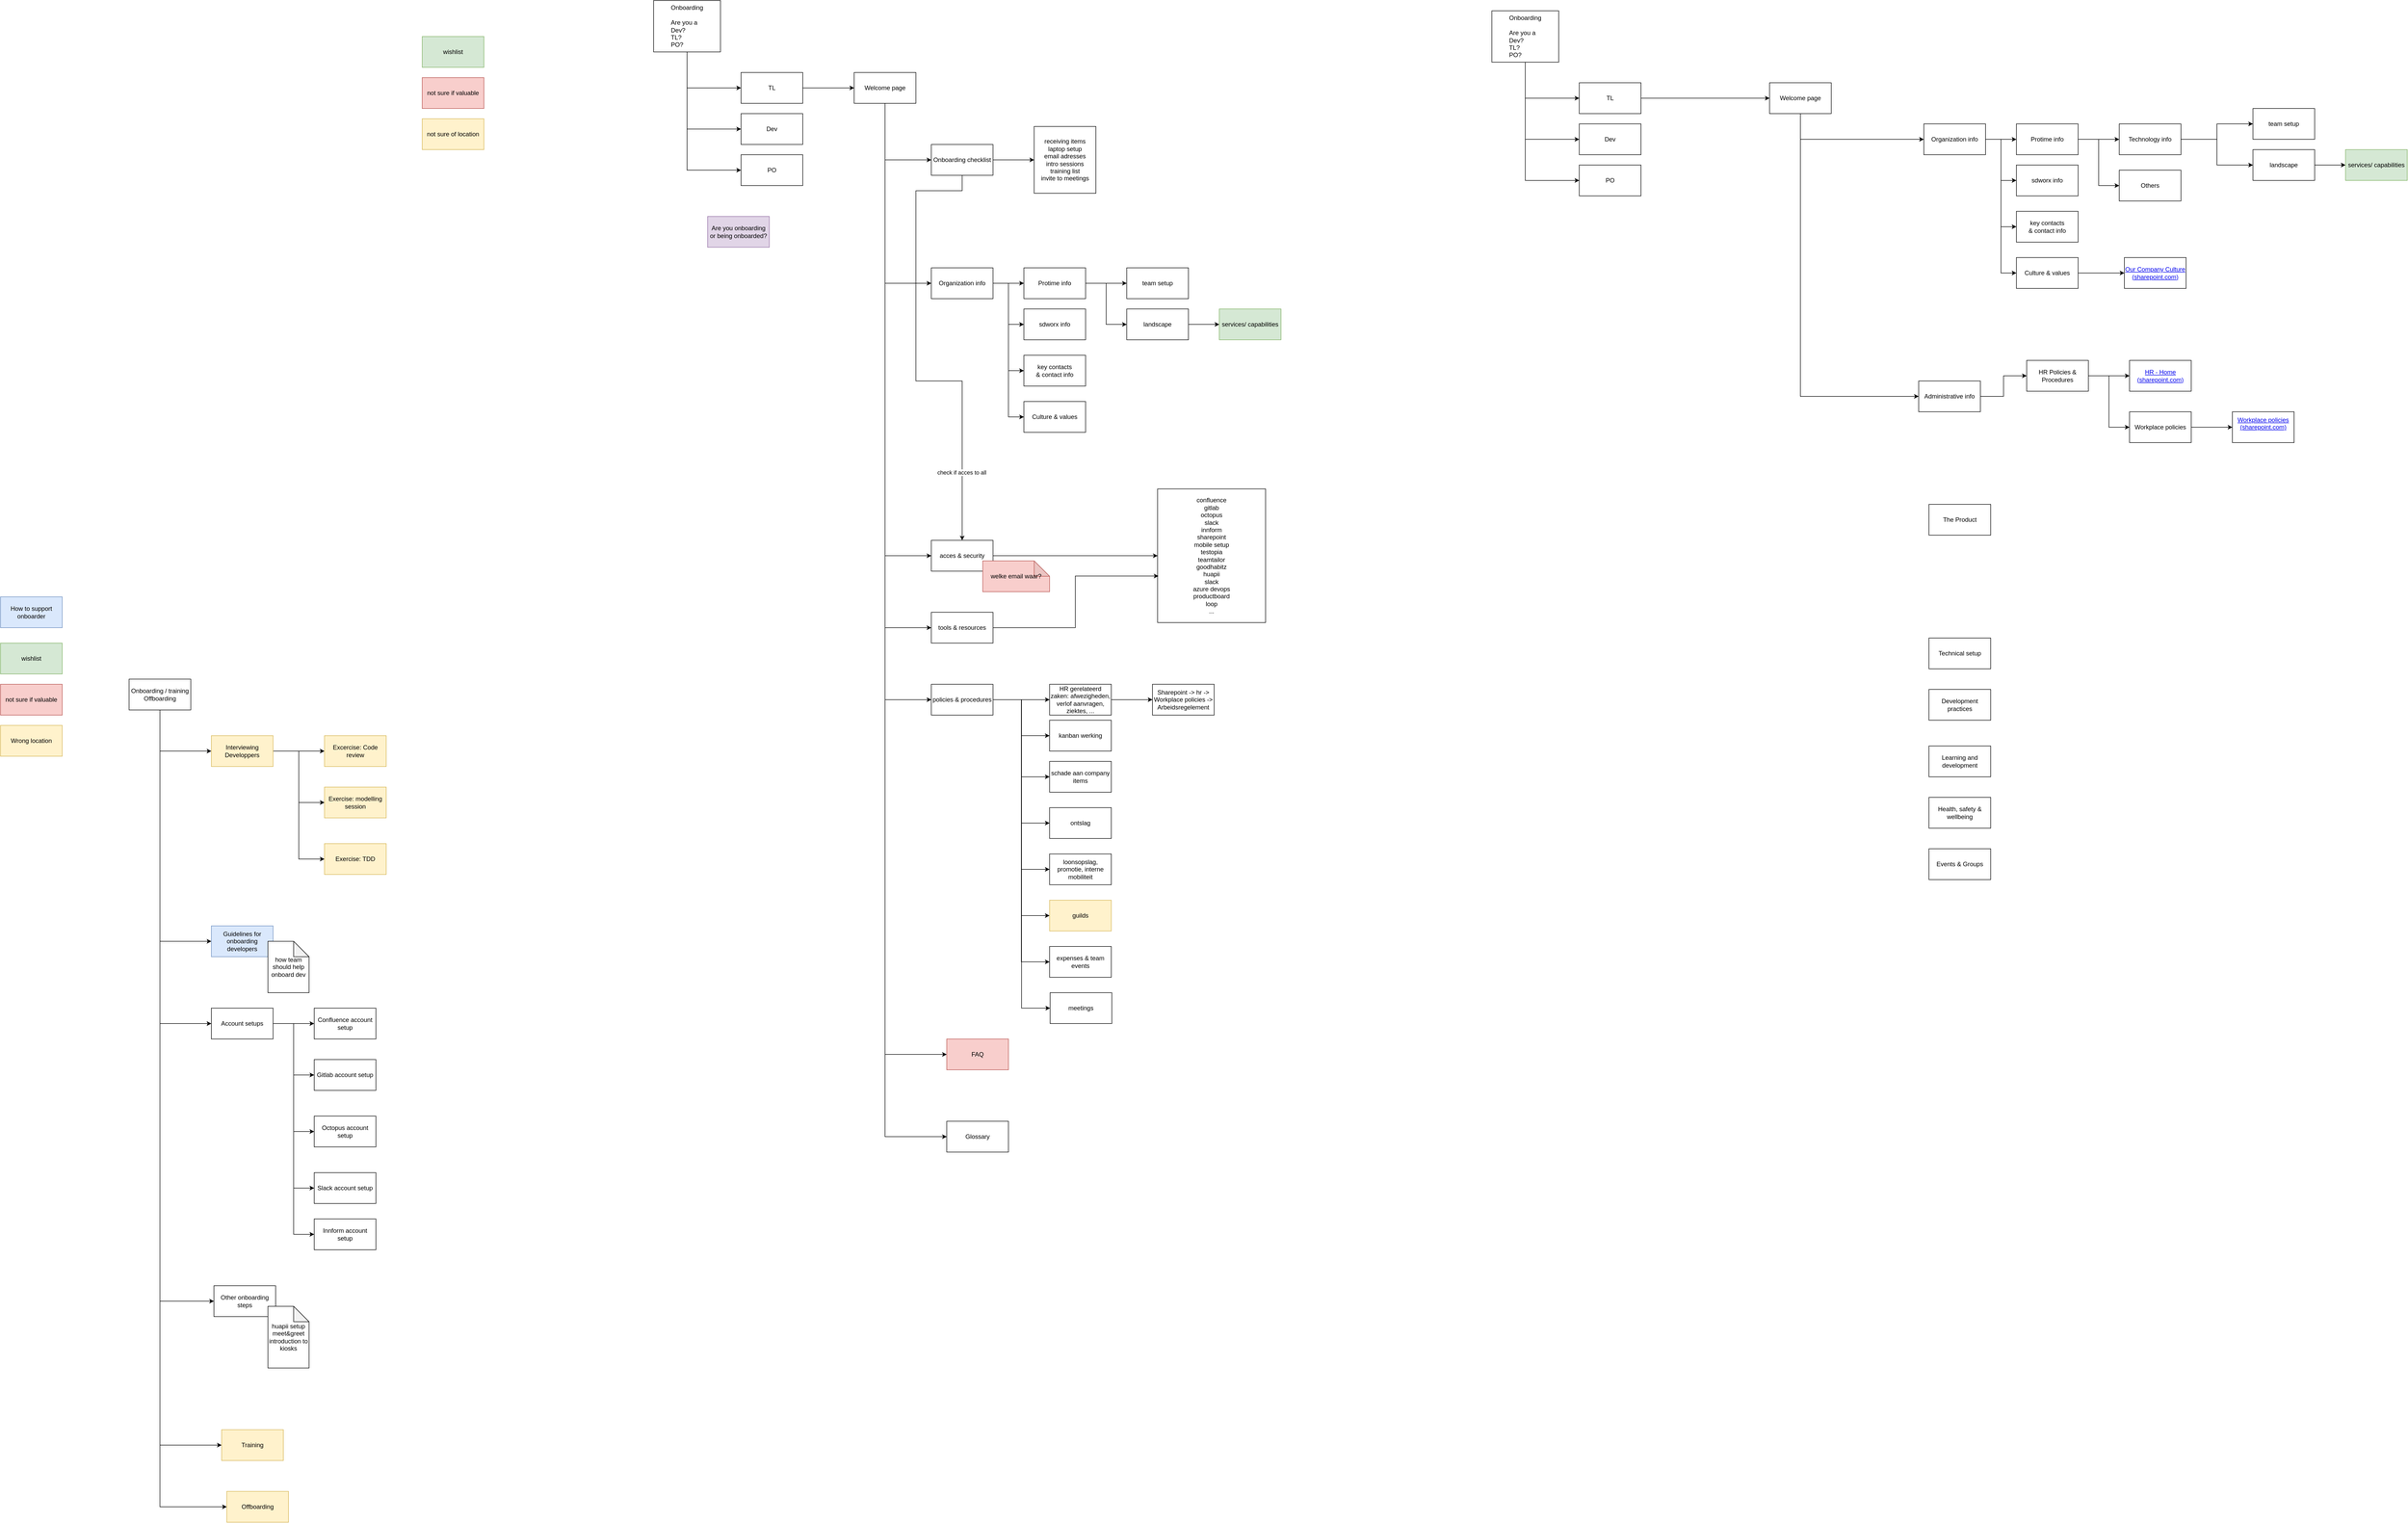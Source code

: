 <mxfile version="24.1.0" type="device">
  <diagram name="Onboarding" id="0DZ97VtpyuKybKFLZ9yq">
    <mxGraphModel dx="3200" dy="887" grid="1" gridSize="10" guides="1" tooltips="1" connect="1" arrows="1" fold="1" page="1" pageScale="1" pageWidth="850" pageHeight="1100" math="0" shadow="0">
      <root>
        <mxCell id="0" />
        <mxCell id="1" parent="0" />
        <mxCell id="_47NS-0Bb0KeoE0VQuBK-7" style="edgeStyle=orthogonalEdgeStyle;rounded=0;orthogonalLoop=1;jettySize=auto;html=1;entryX=0;entryY=0.5;entryDx=0;entryDy=0;exitX=0.5;exitY=1;exitDx=0;exitDy=0;" parent="1" source="_47NS-0Bb0KeoE0VQuBK-3" target="_47NS-0Bb0KeoE0VQuBK-5" edge="1">
          <mxGeometry relative="1" as="geometry" />
        </mxCell>
        <mxCell id="_47NS-0Bb0KeoE0VQuBK-8" style="edgeStyle=orthogonalEdgeStyle;rounded=0;orthogonalLoop=1;jettySize=auto;html=1;exitX=0.5;exitY=1;exitDx=0;exitDy=0;entryX=0;entryY=0.5;entryDx=0;entryDy=0;" parent="1" source="_47NS-0Bb0KeoE0VQuBK-3" target="_47NS-0Bb0KeoE0VQuBK-4" edge="1">
          <mxGeometry relative="1" as="geometry" />
        </mxCell>
        <mxCell id="_47NS-0Bb0KeoE0VQuBK-9" style="edgeStyle=orthogonalEdgeStyle;rounded=0;orthogonalLoop=1;jettySize=auto;html=1;exitX=0.5;exitY=1;exitDx=0;exitDy=0;entryX=0;entryY=0.5;entryDx=0;entryDy=0;" parent="1" source="_47NS-0Bb0KeoE0VQuBK-3" target="_47NS-0Bb0KeoE0VQuBK-6" edge="1">
          <mxGeometry relative="1" as="geometry" />
        </mxCell>
        <mxCell id="_47NS-0Bb0KeoE0VQuBK-3" value="Onboarding&lt;div&gt;&lt;br&gt;&lt;/div&gt;&lt;div style=&quot;text-align: left;&quot;&gt;Are you a&lt;/div&gt;&lt;div style=&quot;text-align: left;&quot;&gt;Dev?&lt;/div&gt;&lt;div style=&quot;text-align: left;&quot;&gt;TL?&lt;/div&gt;&lt;div style=&quot;text-align: left;&quot;&gt;PO?&lt;/div&gt;" style="rounded=0;whiteSpace=wrap;html=1;" parent="1" vertex="1">
          <mxGeometry x="320" y="60" width="130" height="100" as="geometry" />
        </mxCell>
        <mxCell id="_47NS-0Bb0KeoE0VQuBK-4" value="Dev" style="rounded=0;whiteSpace=wrap;html=1;" parent="1" vertex="1">
          <mxGeometry x="490" y="280" width="120" height="60" as="geometry" />
        </mxCell>
        <mxCell id="_47NS-0Bb0KeoE0VQuBK-11" style="edgeStyle=orthogonalEdgeStyle;rounded=0;orthogonalLoop=1;jettySize=auto;html=1;exitX=1;exitY=0.5;exitDx=0;exitDy=0;entryX=0;entryY=0.5;entryDx=0;entryDy=0;" parent="1" source="_47NS-0Bb0KeoE0VQuBK-5" target="_47NS-0Bb0KeoE0VQuBK-10" edge="1">
          <mxGeometry relative="1" as="geometry" />
        </mxCell>
        <mxCell id="_47NS-0Bb0KeoE0VQuBK-5" value="TL" style="rounded=0;whiteSpace=wrap;html=1;" parent="1" vertex="1">
          <mxGeometry x="490" y="200" width="120" height="60" as="geometry" />
        </mxCell>
        <mxCell id="_47NS-0Bb0KeoE0VQuBK-6" value="PO" style="rounded=0;whiteSpace=wrap;html=1;" parent="1" vertex="1">
          <mxGeometry x="490" y="360" width="120" height="60" as="geometry" />
        </mxCell>
        <mxCell id="_47NS-0Bb0KeoE0VQuBK-13" style="edgeStyle=orthogonalEdgeStyle;rounded=0;orthogonalLoop=1;jettySize=auto;html=1;exitX=0.5;exitY=1;exitDx=0;exitDy=0;entryX=0;entryY=0.5;entryDx=0;entryDy=0;" parent="1" source="_47NS-0Bb0KeoE0VQuBK-10" target="_47NS-0Bb0KeoE0VQuBK-12" edge="1">
          <mxGeometry relative="1" as="geometry" />
        </mxCell>
        <mxCell id="_47NS-0Bb0KeoE0VQuBK-26" style="edgeStyle=orthogonalEdgeStyle;rounded=0;orthogonalLoop=1;jettySize=auto;html=1;exitX=0.5;exitY=1;exitDx=0;exitDy=0;entryX=0;entryY=0.5;entryDx=0;entryDy=0;" parent="1" source="_47NS-0Bb0KeoE0VQuBK-10" target="_47NS-0Bb0KeoE0VQuBK-23" edge="1">
          <mxGeometry relative="1" as="geometry" />
        </mxCell>
        <mxCell id="_47NS-0Bb0KeoE0VQuBK-27" style="edgeStyle=orthogonalEdgeStyle;rounded=0;orthogonalLoop=1;jettySize=auto;html=1;exitX=0.5;exitY=1;exitDx=0;exitDy=0;entryX=0;entryY=0.5;entryDx=0;entryDy=0;" parent="1" source="_47NS-0Bb0KeoE0VQuBK-10" target="_47NS-0Bb0KeoE0VQuBK-24" edge="1">
          <mxGeometry relative="1" as="geometry" />
        </mxCell>
        <mxCell id="_47NS-0Bb0KeoE0VQuBK-28" style="edgeStyle=orthogonalEdgeStyle;rounded=0;orthogonalLoop=1;jettySize=auto;html=1;exitX=0.5;exitY=1;exitDx=0;exitDy=0;entryX=0;entryY=0.5;entryDx=0;entryDy=0;" parent="1" source="_47NS-0Bb0KeoE0VQuBK-10" target="_47NS-0Bb0KeoE0VQuBK-25" edge="1">
          <mxGeometry relative="1" as="geometry" />
        </mxCell>
        <mxCell id="_47NS-0Bb0KeoE0VQuBK-30" style="edgeStyle=orthogonalEdgeStyle;rounded=0;orthogonalLoop=1;jettySize=auto;html=1;exitX=0.5;exitY=1;exitDx=0;exitDy=0;entryX=0;entryY=0.5;entryDx=0;entryDy=0;" parent="1" source="_47NS-0Bb0KeoE0VQuBK-10" target="_47NS-0Bb0KeoE0VQuBK-29" edge="1">
          <mxGeometry relative="1" as="geometry" />
        </mxCell>
        <mxCell id="_47NS-0Bb0KeoE0VQuBK-33" style="edgeStyle=orthogonalEdgeStyle;rounded=0;orthogonalLoop=1;jettySize=auto;html=1;exitX=0.5;exitY=1;exitDx=0;exitDy=0;entryX=0;entryY=0.5;entryDx=0;entryDy=0;" parent="1" source="_47NS-0Bb0KeoE0VQuBK-10" target="_47NS-0Bb0KeoE0VQuBK-31" edge="1">
          <mxGeometry relative="1" as="geometry" />
        </mxCell>
        <mxCell id="_47NS-0Bb0KeoE0VQuBK-34" style="edgeStyle=orthogonalEdgeStyle;rounded=0;orthogonalLoop=1;jettySize=auto;html=1;exitX=0.5;exitY=1;exitDx=0;exitDy=0;entryX=0;entryY=0.5;entryDx=0;entryDy=0;" parent="1" source="_47NS-0Bb0KeoE0VQuBK-10" target="_47NS-0Bb0KeoE0VQuBK-32" edge="1">
          <mxGeometry relative="1" as="geometry" />
        </mxCell>
        <mxCell id="_47NS-0Bb0KeoE0VQuBK-10" value="Welcome page" style="rounded=0;whiteSpace=wrap;html=1;" parent="1" vertex="1">
          <mxGeometry x="710" y="200" width="120" height="60" as="geometry" />
        </mxCell>
        <mxCell id="_47NS-0Bb0KeoE0VQuBK-19" style="edgeStyle=orthogonalEdgeStyle;rounded=0;orthogonalLoop=1;jettySize=auto;html=1;exitX=1;exitY=0.5;exitDx=0;exitDy=0;entryX=0;entryY=0.5;entryDx=0;entryDy=0;" parent="1" source="_47NS-0Bb0KeoE0VQuBK-12" target="_47NS-0Bb0KeoE0VQuBK-15" edge="1">
          <mxGeometry relative="1" as="geometry" />
        </mxCell>
        <mxCell id="_47NS-0Bb0KeoE0VQuBK-20" style="edgeStyle=orthogonalEdgeStyle;rounded=0;orthogonalLoop=1;jettySize=auto;html=1;exitX=1;exitY=0.5;exitDx=0;exitDy=0;entryX=0;entryY=0.5;entryDx=0;entryDy=0;" parent="1" source="_47NS-0Bb0KeoE0VQuBK-12" target="_47NS-0Bb0KeoE0VQuBK-16" edge="1">
          <mxGeometry relative="1" as="geometry" />
        </mxCell>
        <mxCell id="_47NS-0Bb0KeoE0VQuBK-22" style="edgeStyle=orthogonalEdgeStyle;rounded=0;orthogonalLoop=1;jettySize=auto;html=1;exitX=1;exitY=0.5;exitDx=0;exitDy=0;entryX=0;entryY=0.5;entryDx=0;entryDy=0;" parent="1" source="_47NS-0Bb0KeoE0VQuBK-12" target="_47NS-0Bb0KeoE0VQuBK-21" edge="1">
          <mxGeometry relative="1" as="geometry" />
        </mxCell>
        <mxCell id="_47NS-0Bb0KeoE0VQuBK-18" style="edgeStyle=orthogonalEdgeStyle;rounded=0;orthogonalLoop=1;jettySize=auto;html=1;exitX=1;exitY=0.5;exitDx=0;exitDy=0;entryX=0;entryY=0.5;entryDx=0;entryDy=0;" parent="1" source="_47NS-0Bb0KeoE0VQuBK-15" target="_47NS-0Bb0KeoE0VQuBK-17" edge="1">
          <mxGeometry relative="1" as="geometry" />
        </mxCell>
        <mxCell id="_47NS-0Bb0KeoE0VQuBK-55" style="edgeStyle=orthogonalEdgeStyle;rounded=0;orthogonalLoop=1;jettySize=auto;html=1;exitX=1;exitY=0.5;exitDx=0;exitDy=0;entryX=0;entryY=0.5;entryDx=0;entryDy=0;" parent="1" source="_47NS-0Bb0KeoE0VQuBK-15" target="_47NS-0Bb0KeoE0VQuBK-54" edge="1">
          <mxGeometry relative="1" as="geometry" />
        </mxCell>
        <mxCell id="_47NS-0Bb0KeoE0VQuBK-15" value="Protime info" style="rounded=0;whiteSpace=wrap;html=1;" parent="1" vertex="1">
          <mxGeometry x="1040" y="580" width="120" height="60" as="geometry" />
        </mxCell>
        <mxCell id="lC9MLNywModh4IazLdWR-2" style="edgeStyle=orthogonalEdgeStyle;rounded=0;orthogonalLoop=1;jettySize=auto;html=1;exitX=1;exitY=0.5;exitDx=0;exitDy=0;entryX=0;entryY=0.5;entryDx=0;entryDy=0;" edge="1" parent="1" source="_47NS-0Bb0KeoE0VQuBK-12" target="lC9MLNywModh4IazLdWR-1">
          <mxGeometry relative="1" as="geometry" />
        </mxCell>
        <mxCell id="_47NS-0Bb0KeoE0VQuBK-12" value="Organization info" style="rounded=0;whiteSpace=wrap;html=1;" parent="1" vertex="1">
          <mxGeometry x="860" y="580" width="120" height="60" as="geometry" />
        </mxCell>
        <mxCell id="_47NS-0Bb0KeoE0VQuBK-16" value="sdworx info" style="rounded=0;whiteSpace=wrap;html=1;" parent="1" vertex="1">
          <mxGeometry x="1040" y="660" width="120" height="60" as="geometry" />
        </mxCell>
        <mxCell id="_47NS-0Bb0KeoE0VQuBK-17" value="team setup" style="rounded=0;whiteSpace=wrap;html=1;" parent="1" vertex="1">
          <mxGeometry x="1240" y="580" width="120" height="60" as="geometry" />
        </mxCell>
        <mxCell id="_47NS-0Bb0KeoE0VQuBK-21" value="key contacts&lt;div&gt;&amp;amp; contact info&lt;/div&gt;" style="rounded=0;whiteSpace=wrap;html=1;" parent="1" vertex="1">
          <mxGeometry x="1040" y="750" width="120" height="60" as="geometry" />
        </mxCell>
        <mxCell id="_47NS-0Bb0KeoE0VQuBK-38" value="" style="edgeStyle=orthogonalEdgeStyle;rounded=0;orthogonalLoop=1;jettySize=auto;html=1;" parent="1" source="_47NS-0Bb0KeoE0VQuBK-23" target="_47NS-0Bb0KeoE0VQuBK-37" edge="1">
          <mxGeometry relative="1" as="geometry" />
        </mxCell>
        <mxCell id="_47NS-0Bb0KeoE0VQuBK-23" value="acces &amp;amp; security" style="rounded=0;whiteSpace=wrap;html=1;" parent="1" vertex="1">
          <mxGeometry x="860" y="1110" width="120" height="60" as="geometry" />
        </mxCell>
        <mxCell id="_47NS-0Bb0KeoE0VQuBK-24" value="tools &amp;amp; resources" style="rounded=0;whiteSpace=wrap;html=1;" parent="1" vertex="1">
          <mxGeometry x="860" y="1250" width="120" height="60" as="geometry" />
        </mxCell>
        <mxCell id="_47NS-0Bb0KeoE0VQuBK-46" style="edgeStyle=orthogonalEdgeStyle;rounded=0;orthogonalLoop=1;jettySize=auto;html=1;exitX=1;exitY=0.5;exitDx=0;exitDy=0;entryX=0;entryY=0.5;entryDx=0;entryDy=0;" parent="1" source="_47NS-0Bb0KeoE0VQuBK-25" target="_47NS-0Bb0KeoE0VQuBK-43" edge="1">
          <mxGeometry relative="1" as="geometry" />
        </mxCell>
        <mxCell id="_47NS-0Bb0KeoE0VQuBK-47" style="edgeStyle=orthogonalEdgeStyle;rounded=0;orthogonalLoop=1;jettySize=auto;html=1;exitX=1;exitY=0.5;exitDx=0;exitDy=0;entryX=0;entryY=0.5;entryDx=0;entryDy=0;" parent="1" source="_47NS-0Bb0KeoE0VQuBK-25" target="_47NS-0Bb0KeoE0VQuBK-44" edge="1">
          <mxGeometry relative="1" as="geometry" />
        </mxCell>
        <mxCell id="_47NS-0Bb0KeoE0VQuBK-48" style="edgeStyle=orthogonalEdgeStyle;rounded=0;orthogonalLoop=1;jettySize=auto;html=1;exitX=1;exitY=0.5;exitDx=0;exitDy=0;entryX=0;entryY=0.5;entryDx=0;entryDy=0;" parent="1" source="_47NS-0Bb0KeoE0VQuBK-25" target="_47NS-0Bb0KeoE0VQuBK-45" edge="1">
          <mxGeometry relative="1" as="geometry" />
        </mxCell>
        <mxCell id="_47NS-0Bb0KeoE0VQuBK-51" style="edgeStyle=orthogonalEdgeStyle;rounded=0;orthogonalLoop=1;jettySize=auto;html=1;exitX=1;exitY=0.5;exitDx=0;exitDy=0;entryX=0;entryY=0.5;entryDx=0;entryDy=0;" parent="1" source="_47NS-0Bb0KeoE0VQuBK-25" target="_47NS-0Bb0KeoE0VQuBK-49" edge="1">
          <mxGeometry relative="1" as="geometry" />
        </mxCell>
        <mxCell id="_47NS-0Bb0KeoE0VQuBK-52" style="edgeStyle=orthogonalEdgeStyle;rounded=0;orthogonalLoop=1;jettySize=auto;html=1;exitX=1;exitY=0.5;exitDx=0;exitDy=0;entryX=0;entryY=0.5;entryDx=0;entryDy=0;" parent="1" source="_47NS-0Bb0KeoE0VQuBK-25" target="_47NS-0Bb0KeoE0VQuBK-50" edge="1">
          <mxGeometry relative="1" as="geometry" />
        </mxCell>
        <mxCell id="RFYzDGtTMop1sDjm84ll-7" style="edgeStyle=orthogonalEdgeStyle;rounded=0;orthogonalLoop=1;jettySize=auto;html=1;exitX=1;exitY=0.5;exitDx=0;exitDy=0;entryX=0;entryY=0.5;entryDx=0;entryDy=0;" parent="1" source="_47NS-0Bb0KeoE0VQuBK-25" target="RFYzDGtTMop1sDjm84ll-6" edge="1">
          <mxGeometry relative="1" as="geometry" />
        </mxCell>
        <mxCell id="RFYzDGtTMop1sDjm84ll-9" style="edgeStyle=orthogonalEdgeStyle;rounded=0;orthogonalLoop=1;jettySize=auto;html=1;exitX=1;exitY=0.5;exitDx=0;exitDy=0;entryX=0;entryY=0.5;entryDx=0;entryDy=0;" parent="1" source="_47NS-0Bb0KeoE0VQuBK-25" target="RFYzDGtTMop1sDjm84ll-8" edge="1">
          <mxGeometry relative="1" as="geometry" />
        </mxCell>
        <mxCell id="RFYzDGtTMop1sDjm84ll-11" style="edgeStyle=orthogonalEdgeStyle;rounded=0;orthogonalLoop=1;jettySize=auto;html=1;exitX=1;exitY=0.5;exitDx=0;exitDy=0;entryX=0;entryY=0.5;entryDx=0;entryDy=0;" parent="1" source="_47NS-0Bb0KeoE0VQuBK-25" target="RFYzDGtTMop1sDjm84ll-10" edge="1">
          <mxGeometry relative="1" as="geometry" />
        </mxCell>
        <mxCell id="_47NS-0Bb0KeoE0VQuBK-25" value="policies &amp;amp; procedures" style="rounded=0;whiteSpace=wrap;html=1;" parent="1" vertex="1">
          <mxGeometry x="860" y="1390" width="120" height="60" as="geometry" />
        </mxCell>
        <mxCell id="_47NS-0Bb0KeoE0VQuBK-36" value="" style="edgeStyle=orthogonalEdgeStyle;rounded=0;orthogonalLoop=1;jettySize=auto;html=1;" parent="1" source="_47NS-0Bb0KeoE0VQuBK-29" target="_47NS-0Bb0KeoE0VQuBK-35" edge="1">
          <mxGeometry relative="1" as="geometry" />
        </mxCell>
        <mxCell id="_47NS-0Bb0KeoE0VQuBK-40" style="edgeStyle=orthogonalEdgeStyle;rounded=0;orthogonalLoop=1;jettySize=auto;html=1;exitX=0.5;exitY=1;exitDx=0;exitDy=0;entryX=0.5;entryY=0;entryDx=0;entryDy=0;" parent="1" source="_47NS-0Bb0KeoE0VQuBK-29" target="_47NS-0Bb0KeoE0VQuBK-23" edge="1">
          <mxGeometry relative="1" as="geometry">
            <Array as="points">
              <mxPoint x="920" y="430" />
              <mxPoint x="830" y="430" />
              <mxPoint x="830" y="800" />
              <mxPoint x="920" y="800" />
            </Array>
          </mxGeometry>
        </mxCell>
        <mxCell id="_47NS-0Bb0KeoE0VQuBK-41" value="check if acces to all" style="edgeLabel;html=1;align=center;verticalAlign=middle;resizable=0;points=[];" parent="_47NS-0Bb0KeoE0VQuBK-40" vertex="1" connectable="0">
          <mxGeometry x="0.703" y="-1" relative="1" as="geometry">
            <mxPoint as="offset" />
          </mxGeometry>
        </mxCell>
        <mxCell id="_47NS-0Bb0KeoE0VQuBK-29" value="Onboarding checklist" style="rounded=0;whiteSpace=wrap;html=1;" parent="1" vertex="1">
          <mxGeometry x="860" y="340" width="120" height="60" as="geometry" />
        </mxCell>
        <mxCell id="_47NS-0Bb0KeoE0VQuBK-31" value="FAQ" style="rounded=0;whiteSpace=wrap;html=1;fillColor=#f8cecc;strokeColor=#b85450;" parent="1" vertex="1">
          <mxGeometry x="890" y="2080" width="120" height="60" as="geometry" />
        </mxCell>
        <mxCell id="_47NS-0Bb0KeoE0VQuBK-32" value="Glossary" style="rounded=0;whiteSpace=wrap;html=1;" parent="1" vertex="1">
          <mxGeometry x="890" y="2240" width="120" height="60" as="geometry" />
        </mxCell>
        <mxCell id="_47NS-0Bb0KeoE0VQuBK-35" value="receiving items&lt;div&gt;laptop setup&lt;/div&gt;&lt;div&gt;email adresses&lt;/div&gt;&lt;div&gt;intro sessions&lt;/div&gt;&lt;div&gt;training list&lt;/div&gt;&lt;div&gt;invite to meetings&lt;/div&gt;" style="whiteSpace=wrap;html=1;rounded=0;" parent="1" vertex="1">
          <mxGeometry x="1060" y="305" width="120" height="130" as="geometry" />
        </mxCell>
        <mxCell id="_47NS-0Bb0KeoE0VQuBK-37" value="confluence&lt;div&gt;gitlab&lt;/div&gt;&lt;div&gt;octopus&lt;/div&gt;&lt;div&gt;slack&lt;/div&gt;&lt;div&gt;innform&lt;/div&gt;&lt;div&gt;sharepoint&lt;br&gt;&lt;div&gt;mobile setup&lt;/div&gt;&lt;/div&gt;&lt;div&gt;testopia&lt;/div&gt;&lt;div&gt;teamtailor&lt;/div&gt;&lt;div&gt;goodhabitz&lt;/div&gt;&lt;div&gt;huapii&lt;/div&gt;&lt;div&gt;slack&lt;/div&gt;&lt;div&gt;azure devops&lt;/div&gt;&lt;div&gt;productboard&lt;/div&gt;&lt;div&gt;loop&lt;/div&gt;&lt;div&gt;...&lt;/div&gt;" style="rounded=0;whiteSpace=wrap;html=1;" parent="1" vertex="1">
          <mxGeometry x="1300" y="1010" width="210" height="260" as="geometry" />
        </mxCell>
        <mxCell id="_47NS-0Bb0KeoE0VQuBK-42" value="welke email waar?" style="shape=note;whiteSpace=wrap;html=1;backgroundOutline=1;darkOpacity=0.05;fillColor=#f8cecc;strokeColor=#b85450;" parent="1" vertex="1">
          <mxGeometry x="960" y="1150" width="130" height="60" as="geometry" />
        </mxCell>
        <mxCell id="lC9MLNywModh4IazLdWR-4" value="" style="edgeStyle=orthogonalEdgeStyle;rounded=0;orthogonalLoop=1;jettySize=auto;html=1;" edge="1" parent="1" source="_47NS-0Bb0KeoE0VQuBK-43" target="lC9MLNywModh4IazLdWR-3">
          <mxGeometry relative="1" as="geometry" />
        </mxCell>
        <mxCell id="_47NS-0Bb0KeoE0VQuBK-43" value="HR gerelateerd zaken: afwezigheden, verlof aanvragen, ziektes, ..." style="rounded=0;whiteSpace=wrap;html=1;" parent="1" vertex="1">
          <mxGeometry x="1090" y="1390" width="120" height="60" as="geometry" />
        </mxCell>
        <mxCell id="_47NS-0Bb0KeoE0VQuBK-44" value="kanban werking" style="rounded=0;whiteSpace=wrap;html=1;" parent="1" vertex="1">
          <mxGeometry x="1090" y="1460" width="120" height="60" as="geometry" />
        </mxCell>
        <mxCell id="_47NS-0Bb0KeoE0VQuBK-45" value="schade aan company items" style="rounded=0;whiteSpace=wrap;html=1;" parent="1" vertex="1">
          <mxGeometry x="1090" y="1540" width="120" height="60" as="geometry" />
        </mxCell>
        <mxCell id="_47NS-0Bb0KeoE0VQuBK-49" value="ontslag" style="rounded=0;whiteSpace=wrap;html=1;" parent="1" vertex="1">
          <mxGeometry x="1090" y="1630" width="120" height="60" as="geometry" />
        </mxCell>
        <mxCell id="_47NS-0Bb0KeoE0VQuBK-50" value="loonsopslag, promotie, interne mobiliteit" style="rounded=0;whiteSpace=wrap;html=1;" parent="1" vertex="1">
          <mxGeometry x="1090" y="1720" width="120" height="60" as="geometry" />
        </mxCell>
        <mxCell id="_47NS-0Bb0KeoE0VQuBK-53" style="edgeStyle=orthogonalEdgeStyle;rounded=0;orthogonalLoop=1;jettySize=auto;html=1;exitX=1;exitY=0.5;exitDx=0;exitDy=0;entryX=0.008;entryY=0.652;entryDx=0;entryDy=0;entryPerimeter=0;" parent="1" source="_47NS-0Bb0KeoE0VQuBK-24" target="_47NS-0Bb0KeoE0VQuBK-37" edge="1">
          <mxGeometry relative="1" as="geometry" />
        </mxCell>
        <mxCell id="RFYzDGtTMop1sDjm84ll-2" style="edgeStyle=orthogonalEdgeStyle;rounded=0;orthogonalLoop=1;jettySize=auto;html=1;exitX=1;exitY=0.5;exitDx=0;exitDy=0;" parent="1" source="_47NS-0Bb0KeoE0VQuBK-54" target="RFYzDGtTMop1sDjm84ll-1" edge="1">
          <mxGeometry relative="1" as="geometry" />
        </mxCell>
        <mxCell id="_47NS-0Bb0KeoE0VQuBK-54" value="landscape" style="rounded=0;whiteSpace=wrap;html=1;" parent="1" vertex="1">
          <mxGeometry x="1240" y="660" width="120" height="60" as="geometry" />
        </mxCell>
        <mxCell id="RFYzDGtTMop1sDjm84ll-1" value="services/ capabilities" style="rounded=0;whiteSpace=wrap;html=1;fillColor=#d5e8d4;strokeColor=#82b366;" parent="1" vertex="1">
          <mxGeometry x="1420" y="660" width="120" height="60" as="geometry" />
        </mxCell>
        <mxCell id="RFYzDGtTMop1sDjm84ll-3" value="wishlist" style="rounded=0;whiteSpace=wrap;html=1;fillColor=#d5e8d4;strokeColor=#82b366;" parent="1" vertex="1">
          <mxGeometry x="-130" y="130" width="120" height="60" as="geometry" />
        </mxCell>
        <mxCell id="RFYzDGtTMop1sDjm84ll-4" value="not sure if valuable" style="rounded=0;whiteSpace=wrap;html=1;fillColor=#f8cecc;strokeColor=#b85450;" parent="1" vertex="1">
          <mxGeometry x="-130" y="210" width="120" height="60" as="geometry" />
        </mxCell>
        <mxCell id="RFYzDGtTMop1sDjm84ll-5" value="not sure of location" style="rounded=0;whiteSpace=wrap;html=1;fillColor=#fff2cc;strokeColor=#d6b656;" parent="1" vertex="1">
          <mxGeometry x="-130" y="290" width="120" height="60" as="geometry" />
        </mxCell>
        <mxCell id="RFYzDGtTMop1sDjm84ll-6" value="guilds" style="rounded=0;whiteSpace=wrap;html=1;fillColor=#fff2cc;strokeColor=#d6b656;" parent="1" vertex="1">
          <mxGeometry x="1090" y="1810" width="120" height="60" as="geometry" />
        </mxCell>
        <mxCell id="RFYzDGtTMop1sDjm84ll-8" value="expenses &amp;amp; team events" style="rounded=0;whiteSpace=wrap;html=1;" parent="1" vertex="1">
          <mxGeometry x="1090" y="1900" width="120" height="60" as="geometry" />
        </mxCell>
        <mxCell id="RFYzDGtTMop1sDjm84ll-10" value="meetings" style="rounded=0;whiteSpace=wrap;html=1;" parent="1" vertex="1">
          <mxGeometry x="1091" y="1990" width="120" height="60" as="geometry" />
        </mxCell>
        <mxCell id="lC9MLNywModh4IazLdWR-1" value="Culture &amp;amp; values" style="rounded=0;whiteSpace=wrap;html=1;" vertex="1" parent="1">
          <mxGeometry x="1040" y="840" width="120" height="60" as="geometry" />
        </mxCell>
        <mxCell id="lC9MLNywModh4IazLdWR-3" value="Sharepoint -&amp;gt; hr -&amp;gt; Workplace policies -&amp;gt; Arbeidsregelement" style="whiteSpace=wrap;html=1;rounded=0;" vertex="1" parent="1">
          <mxGeometry x="1290" y="1390" width="120" height="60" as="geometry" />
        </mxCell>
        <mxCell id="lC9MLNywModh4IazLdWR-5" style="edgeStyle=orthogonalEdgeStyle;rounded=0;orthogonalLoop=1;jettySize=auto;html=1;entryX=0;entryY=0.5;entryDx=0;entryDy=0;exitX=0.5;exitY=1;exitDx=0;exitDy=0;" edge="1" parent="1" source="lC9MLNywModh4IazLdWR-8" target="lC9MLNywModh4IazLdWR-10">
          <mxGeometry relative="1" as="geometry" />
        </mxCell>
        <mxCell id="lC9MLNywModh4IazLdWR-6" style="edgeStyle=orthogonalEdgeStyle;rounded=0;orthogonalLoop=1;jettySize=auto;html=1;exitX=0.5;exitY=1;exitDx=0;exitDy=0;entryX=0;entryY=0.5;entryDx=0;entryDy=0;" edge="1" parent="1" source="lC9MLNywModh4IazLdWR-8" target="lC9MLNywModh4IazLdWR-9">
          <mxGeometry relative="1" as="geometry" />
        </mxCell>
        <mxCell id="lC9MLNywModh4IazLdWR-7" style="edgeStyle=orthogonalEdgeStyle;rounded=0;orthogonalLoop=1;jettySize=auto;html=1;exitX=0.5;exitY=1;exitDx=0;exitDy=0;entryX=0;entryY=0.5;entryDx=0;entryDy=0;" edge="1" parent="1" source="lC9MLNywModh4IazLdWR-8" target="lC9MLNywModh4IazLdWR-11">
          <mxGeometry relative="1" as="geometry" />
        </mxCell>
        <mxCell id="lC9MLNywModh4IazLdWR-8" value="Onboarding&lt;div&gt;&lt;br&gt;&lt;/div&gt;&lt;div style=&quot;text-align: left;&quot;&gt;Are you a&lt;/div&gt;&lt;div style=&quot;text-align: left;&quot;&gt;Dev?&lt;/div&gt;&lt;div style=&quot;text-align: left;&quot;&gt;TL?&lt;/div&gt;&lt;div style=&quot;text-align: left;&quot;&gt;PO?&lt;/div&gt;" style="rounded=0;whiteSpace=wrap;html=1;" vertex="1" parent="1">
          <mxGeometry x="1950" y="80" width="130" height="100" as="geometry" />
        </mxCell>
        <mxCell id="lC9MLNywModh4IazLdWR-9" value="Dev" style="rounded=0;whiteSpace=wrap;html=1;" vertex="1" parent="1">
          <mxGeometry x="2120" y="300" width="120" height="60" as="geometry" />
        </mxCell>
        <mxCell id="lC9MLNywModh4IazLdWR-13" value="" style="edgeStyle=orthogonalEdgeStyle;rounded=0;orthogonalLoop=1;jettySize=auto;html=1;" edge="1" parent="1" source="lC9MLNywModh4IazLdWR-10" target="lC9MLNywModh4IazLdWR-12">
          <mxGeometry relative="1" as="geometry" />
        </mxCell>
        <mxCell id="lC9MLNywModh4IazLdWR-10" value="TL" style="rounded=0;whiteSpace=wrap;html=1;" vertex="1" parent="1">
          <mxGeometry x="2120" y="220" width="120" height="60" as="geometry" />
        </mxCell>
        <mxCell id="lC9MLNywModh4IazLdWR-11" value="PO" style="rounded=0;whiteSpace=wrap;html=1;" vertex="1" parent="1">
          <mxGeometry x="2120" y="380" width="120" height="60" as="geometry" />
        </mxCell>
        <mxCell id="lC9MLNywModh4IazLdWR-23" style="edgeStyle=orthogonalEdgeStyle;rounded=0;orthogonalLoop=1;jettySize=auto;html=1;exitX=0.5;exitY=1;exitDx=0;exitDy=0;entryX=0;entryY=0.5;entryDx=0;entryDy=0;" edge="1" parent="1" source="lC9MLNywModh4IazLdWR-12" target="lC9MLNywModh4IazLdWR-31">
          <mxGeometry relative="1" as="geometry">
            <mxPoint x="2690" y="335" as="targetPoint" />
          </mxGeometry>
        </mxCell>
        <mxCell id="lC9MLNywModh4IazLdWR-45" style="edgeStyle=orthogonalEdgeStyle;rounded=0;orthogonalLoop=1;jettySize=auto;html=1;exitX=0.5;exitY=1;exitDx=0;exitDy=0;entryX=0;entryY=0.5;entryDx=0;entryDy=0;" edge="1" parent="1" source="lC9MLNywModh4IazLdWR-12" target="lC9MLNywModh4IazLdWR-17">
          <mxGeometry relative="1" as="geometry" />
        </mxCell>
        <mxCell id="lC9MLNywModh4IazLdWR-12" value="Welcome page" style="whiteSpace=wrap;html=1;rounded=0;" vertex="1" parent="1">
          <mxGeometry x="2490" y="220" width="120" height="60" as="geometry" />
        </mxCell>
        <mxCell id="lC9MLNywModh4IazLdWR-47" style="edgeStyle=orthogonalEdgeStyle;rounded=0;orthogonalLoop=1;jettySize=auto;html=1;exitX=1;exitY=0.5;exitDx=0;exitDy=0;entryX=0;entryY=0.5;entryDx=0;entryDy=0;" edge="1" parent="1" source="lC9MLNywModh4IazLdWR-17" target="lC9MLNywModh4IazLdWR-46">
          <mxGeometry relative="1" as="geometry" />
        </mxCell>
        <mxCell id="lC9MLNywModh4IazLdWR-17" value="Administrative info" style="rounded=0;whiteSpace=wrap;html=1;" vertex="1" parent="1">
          <mxGeometry x="2780" y="800" width="120" height="60" as="geometry" />
        </mxCell>
        <mxCell id="lC9MLNywModh4IazLdWR-18" value="Technical setup" style="rounded=0;whiteSpace=wrap;html=1;" vertex="1" parent="1">
          <mxGeometry x="2800" y="1300" width="120" height="60" as="geometry" />
        </mxCell>
        <mxCell id="lC9MLNywModh4IazLdWR-19" value="Development practices" style="rounded=0;whiteSpace=wrap;html=1;" vertex="1" parent="1">
          <mxGeometry x="2800" y="1400" width="120" height="60" as="geometry" />
        </mxCell>
        <mxCell id="lC9MLNywModh4IazLdWR-20" value="Learning and development" style="rounded=0;whiteSpace=wrap;html=1;" vertex="1" parent="1">
          <mxGeometry x="2800" y="1510" width="120" height="60" as="geometry" />
        </mxCell>
        <mxCell id="lC9MLNywModh4IazLdWR-21" value="Health, safety &amp;amp; wellbeing" style="rounded=0;whiteSpace=wrap;html=1;" vertex="1" parent="1">
          <mxGeometry x="2800" y="1610" width="120" height="60" as="geometry" />
        </mxCell>
        <mxCell id="lC9MLNywModh4IazLdWR-22" value="Events &amp;amp; Groups" style="rounded=0;whiteSpace=wrap;html=1;" vertex="1" parent="1">
          <mxGeometry x="2800" y="1710" width="120" height="60" as="geometry" />
        </mxCell>
        <mxCell id="lC9MLNywModh4IazLdWR-24" style="edgeStyle=orthogonalEdgeStyle;rounded=0;orthogonalLoop=1;jettySize=auto;html=1;exitX=1;exitY=0.5;exitDx=0;exitDy=0;entryX=0;entryY=0.5;entryDx=0;entryDy=0;" edge="1" parent="1" source="lC9MLNywModh4IazLdWR-31" target="lC9MLNywModh4IazLdWR-29">
          <mxGeometry relative="1" as="geometry" />
        </mxCell>
        <mxCell id="lC9MLNywModh4IazLdWR-25" style="edgeStyle=orthogonalEdgeStyle;rounded=0;orthogonalLoop=1;jettySize=auto;html=1;exitX=1;exitY=0.5;exitDx=0;exitDy=0;entryX=0;entryY=0.5;entryDx=0;entryDy=0;" edge="1" parent="1" source="lC9MLNywModh4IazLdWR-31" target="lC9MLNywModh4IazLdWR-32">
          <mxGeometry relative="1" as="geometry" />
        </mxCell>
        <mxCell id="lC9MLNywModh4IazLdWR-26" style="edgeStyle=orthogonalEdgeStyle;rounded=0;orthogonalLoop=1;jettySize=auto;html=1;exitX=1;exitY=0.5;exitDx=0;exitDy=0;entryX=0;entryY=0.5;entryDx=0;entryDy=0;" edge="1" parent="1" source="lC9MLNywModh4IazLdWR-31" target="lC9MLNywModh4IazLdWR-34">
          <mxGeometry relative="1" as="geometry" />
        </mxCell>
        <mxCell id="lC9MLNywModh4IazLdWR-27" style="edgeStyle=orthogonalEdgeStyle;rounded=0;orthogonalLoop=1;jettySize=auto;html=1;exitX=1;exitY=0.5;exitDx=0;exitDy=0;entryX=0;entryY=0.5;entryDx=0;entryDy=0;" edge="1" parent="1" source="lC9MLNywModh4IazLdWR-40" target="lC9MLNywModh4IazLdWR-33">
          <mxGeometry relative="1" as="geometry" />
        </mxCell>
        <mxCell id="lC9MLNywModh4IazLdWR-28" style="edgeStyle=orthogonalEdgeStyle;rounded=0;orthogonalLoop=1;jettySize=auto;html=1;exitX=1;exitY=0.5;exitDx=0;exitDy=0;entryX=0;entryY=0.5;entryDx=0;entryDy=0;" edge="1" parent="1" source="lC9MLNywModh4IazLdWR-40" target="lC9MLNywModh4IazLdWR-36">
          <mxGeometry relative="1" as="geometry" />
        </mxCell>
        <mxCell id="lC9MLNywModh4IazLdWR-44" style="edgeStyle=orthogonalEdgeStyle;rounded=0;orthogonalLoop=1;jettySize=auto;html=1;exitX=1;exitY=0.5;exitDx=0;exitDy=0;entryX=0;entryY=0.5;entryDx=0;entryDy=0;" edge="1" parent="1" source="lC9MLNywModh4IazLdWR-29" target="lC9MLNywModh4IazLdWR-43">
          <mxGeometry relative="1" as="geometry" />
        </mxCell>
        <mxCell id="lC9MLNywModh4IazLdWR-29" value="Protime info" style="rounded=0;whiteSpace=wrap;html=1;" vertex="1" parent="1">
          <mxGeometry x="2970" y="300" width="120" height="60" as="geometry" />
        </mxCell>
        <mxCell id="lC9MLNywModh4IazLdWR-30" style="edgeStyle=orthogonalEdgeStyle;rounded=0;orthogonalLoop=1;jettySize=auto;html=1;exitX=1;exitY=0.5;exitDx=0;exitDy=0;entryX=0;entryY=0.5;entryDx=0;entryDy=0;" edge="1" parent="1" source="lC9MLNywModh4IazLdWR-31" target="lC9MLNywModh4IazLdWR-38">
          <mxGeometry relative="1" as="geometry" />
        </mxCell>
        <mxCell id="lC9MLNywModh4IazLdWR-31" value="Organization info" style="rounded=0;whiteSpace=wrap;html=1;" vertex="1" parent="1">
          <mxGeometry x="2790" y="300" width="120" height="60" as="geometry" />
        </mxCell>
        <mxCell id="lC9MLNywModh4IazLdWR-32" value="sdworx info" style="rounded=0;whiteSpace=wrap;html=1;" vertex="1" parent="1">
          <mxGeometry x="2970" y="380" width="120" height="60" as="geometry" />
        </mxCell>
        <mxCell id="lC9MLNywModh4IazLdWR-33" value="team setup" style="rounded=0;whiteSpace=wrap;html=1;" vertex="1" parent="1">
          <mxGeometry x="3430" y="270" width="120" height="60" as="geometry" />
        </mxCell>
        <mxCell id="lC9MLNywModh4IazLdWR-34" value="key contacts&lt;div&gt;&amp;amp; contact info&lt;/div&gt;" style="rounded=0;whiteSpace=wrap;html=1;" vertex="1" parent="1">
          <mxGeometry x="2970" y="470" width="120" height="60" as="geometry" />
        </mxCell>
        <mxCell id="lC9MLNywModh4IazLdWR-35" style="edgeStyle=orthogonalEdgeStyle;rounded=0;orthogonalLoop=1;jettySize=auto;html=1;exitX=1;exitY=0.5;exitDx=0;exitDy=0;" edge="1" parent="1" source="lC9MLNywModh4IazLdWR-36" target="lC9MLNywModh4IazLdWR-37">
          <mxGeometry relative="1" as="geometry" />
        </mxCell>
        <mxCell id="lC9MLNywModh4IazLdWR-36" value="landscape" style="rounded=0;whiteSpace=wrap;html=1;" vertex="1" parent="1">
          <mxGeometry x="3430" y="350" width="120" height="60" as="geometry" />
        </mxCell>
        <mxCell id="lC9MLNywModh4IazLdWR-37" value="services/ capabilities" style="rounded=0;whiteSpace=wrap;html=1;fillColor=#d5e8d4;strokeColor=#82b366;" vertex="1" parent="1">
          <mxGeometry x="3610" y="350" width="120" height="60" as="geometry" />
        </mxCell>
        <mxCell id="lC9MLNywModh4IazLdWR-56" style="edgeStyle=orthogonalEdgeStyle;rounded=0;orthogonalLoop=1;jettySize=auto;html=1;exitX=1;exitY=0.5;exitDx=0;exitDy=0;" edge="1" parent="1" source="lC9MLNywModh4IazLdWR-38" target="lC9MLNywModh4IazLdWR-55">
          <mxGeometry relative="1" as="geometry" />
        </mxCell>
        <mxCell id="lC9MLNywModh4IazLdWR-38" value="Culture &amp;amp; values" style="rounded=0;whiteSpace=wrap;html=1;" vertex="1" parent="1">
          <mxGeometry x="2970" y="560" width="120" height="60" as="geometry" />
        </mxCell>
        <mxCell id="lC9MLNywModh4IazLdWR-39" value="The Product" style="rounded=0;whiteSpace=wrap;html=1;" vertex="1" parent="1">
          <mxGeometry x="2800" y="1040" width="120" height="60" as="geometry" />
        </mxCell>
        <mxCell id="lC9MLNywModh4IazLdWR-41" value="" style="edgeStyle=orthogonalEdgeStyle;rounded=0;orthogonalLoop=1;jettySize=auto;html=1;exitX=1;exitY=0.5;exitDx=0;exitDy=0;entryX=0;entryY=0.5;entryDx=0;entryDy=0;" edge="1" parent="1" source="lC9MLNywModh4IazLdWR-29" target="lC9MLNywModh4IazLdWR-40">
          <mxGeometry relative="1" as="geometry">
            <mxPoint x="3090" y="330" as="sourcePoint" />
            <mxPoint x="3430" y="380" as="targetPoint" />
          </mxGeometry>
        </mxCell>
        <mxCell id="lC9MLNywModh4IazLdWR-40" value="Technology info" style="rounded=0;whiteSpace=wrap;html=1;" vertex="1" parent="1">
          <mxGeometry x="3170" y="300" width="120" height="60" as="geometry" />
        </mxCell>
        <mxCell id="lC9MLNywModh4IazLdWR-43" value="Others" style="rounded=0;whiteSpace=wrap;html=1;" vertex="1" parent="1">
          <mxGeometry x="3170" y="390" width="120" height="60" as="geometry" />
        </mxCell>
        <mxCell id="lC9MLNywModh4IazLdWR-49" value="" style="edgeStyle=orthogonalEdgeStyle;rounded=0;orthogonalLoop=1;jettySize=auto;html=1;" edge="1" parent="1" source="lC9MLNywModh4IazLdWR-46" target="lC9MLNywModh4IazLdWR-48">
          <mxGeometry relative="1" as="geometry" />
        </mxCell>
        <mxCell id="lC9MLNywModh4IazLdWR-52" style="edgeStyle=orthogonalEdgeStyle;rounded=0;orthogonalLoop=1;jettySize=auto;html=1;exitX=1;exitY=0.5;exitDx=0;exitDy=0;entryX=0;entryY=0.5;entryDx=0;entryDy=0;" edge="1" parent="1" source="lC9MLNywModh4IazLdWR-46" target="lC9MLNywModh4IazLdWR-51">
          <mxGeometry relative="1" as="geometry" />
        </mxCell>
        <mxCell id="lC9MLNywModh4IazLdWR-46" value="HR Policies &amp;amp; Procedures" style="rounded=0;whiteSpace=wrap;html=1;" vertex="1" parent="1">
          <mxGeometry x="2990" y="760" width="120" height="60" as="geometry" />
        </mxCell>
        <mxCell id="lC9MLNywModh4IazLdWR-48" value="&lt;a href=&quot;https://sd.sharepoint.com/sites/protime-hrcomm&quot;&gt;HR - Home (sharepoint.com)&lt;/a&gt;" style="whiteSpace=wrap;html=1;rounded=0;" vertex="1" parent="1">
          <mxGeometry x="3190" y="760" width="120" height="60" as="geometry" />
        </mxCell>
        <mxCell id="lC9MLNywModh4IazLdWR-54" value="" style="edgeStyle=orthogonalEdgeStyle;rounded=0;orthogonalLoop=1;jettySize=auto;html=1;" edge="1" parent="1" source="lC9MLNywModh4IazLdWR-51" target="lC9MLNywModh4IazLdWR-53">
          <mxGeometry relative="1" as="geometry" />
        </mxCell>
        <mxCell id="lC9MLNywModh4IazLdWR-51" value="Workplace policies" style="rounded=0;whiteSpace=wrap;html=1;" vertex="1" parent="1">
          <mxGeometry x="3190" y="860" width="120" height="60" as="geometry" />
        </mxCell>
        <UserObject label="&#xa;&lt;a href=&quot;https://sd.sharepoint.com/sites/Protime-HRComm/SitePages/Workplace%20policies%20general.aspx&quot;&gt;Workplace policies (sharepoint.com)&lt;/a&gt;&#xa;&#xa;" link="&#xa;&lt;a href=&quot;https://sd.sharepoint.com/sites/Protime-HRComm/SitePages/Workplace%20policies%20general.aspx&quot;&gt;Workplace policies (sharepoint.com)&lt;/a&gt;&#xa;&#xa;" id="lC9MLNywModh4IazLdWR-53">
          <mxCell style="whiteSpace=wrap;html=1;rounded=0;" vertex="1" parent="1">
            <mxGeometry x="3390" y="860" width="120" height="60" as="geometry" />
          </mxCell>
        </UserObject>
        <mxCell id="lC9MLNywModh4IazLdWR-55" value="&lt;a href=&quot;https://sd.sharepoint.com/sites/protime-gptwcomm&quot;&gt;Our Company Culture (sharepoint.com)&lt;/a&gt;" style="rounded=0;whiteSpace=wrap;html=1;" vertex="1" parent="1">
          <mxGeometry x="3180" y="560" width="120" height="60" as="geometry" />
        </mxCell>
        <mxCell id="lC9MLNywModh4IazLdWR-69" style="edgeStyle=orthogonalEdgeStyle;rounded=0;orthogonalLoop=1;jettySize=auto;html=1;exitX=0.5;exitY=1;exitDx=0;exitDy=0;entryX=0;entryY=0.5;entryDx=0;entryDy=0;" edge="1" parent="1" source="lC9MLNywModh4IazLdWR-62" target="lC9MLNywModh4IazLdWR-63">
          <mxGeometry relative="1" as="geometry" />
        </mxCell>
        <mxCell id="lC9MLNywModh4IazLdWR-80" style="edgeStyle=orthogonalEdgeStyle;rounded=0;orthogonalLoop=1;jettySize=auto;html=1;exitX=0.5;exitY=1;exitDx=0;exitDy=0;entryX=0;entryY=0.5;entryDx=0;entryDy=0;" edge="1" parent="1" source="lC9MLNywModh4IazLdWR-62" target="lC9MLNywModh4IazLdWR-64">
          <mxGeometry relative="1" as="geometry" />
        </mxCell>
        <mxCell id="lC9MLNywModh4IazLdWR-82" style="edgeStyle=orthogonalEdgeStyle;rounded=0;orthogonalLoop=1;jettySize=auto;html=1;exitX=0.5;exitY=1;exitDx=0;exitDy=0;entryX=0;entryY=0.5;entryDx=0;entryDy=0;" edge="1" parent="1" source="lC9MLNywModh4IazLdWR-62" target="lC9MLNywModh4IazLdWR-65">
          <mxGeometry relative="1" as="geometry" />
        </mxCell>
        <mxCell id="lC9MLNywModh4IazLdWR-95" style="edgeStyle=orthogonalEdgeStyle;rounded=0;orthogonalLoop=1;jettySize=auto;html=1;exitX=0.5;exitY=1;exitDx=0;exitDy=0;entryX=0;entryY=0.5;entryDx=0;entryDy=0;" edge="1" parent="1" source="lC9MLNywModh4IazLdWR-62" target="lC9MLNywModh4IazLdWR-66">
          <mxGeometry relative="1" as="geometry" />
        </mxCell>
        <mxCell id="lC9MLNywModh4IazLdWR-96" style="edgeStyle=orthogonalEdgeStyle;rounded=0;orthogonalLoop=1;jettySize=auto;html=1;exitX=0.5;exitY=1;exitDx=0;exitDy=0;entryX=0;entryY=0.5;entryDx=0;entryDy=0;" edge="1" parent="1" source="lC9MLNywModh4IazLdWR-62" target="lC9MLNywModh4IazLdWR-67">
          <mxGeometry relative="1" as="geometry" />
        </mxCell>
        <mxCell id="lC9MLNywModh4IazLdWR-98" style="edgeStyle=orthogonalEdgeStyle;rounded=0;orthogonalLoop=1;jettySize=auto;html=1;exitX=0.5;exitY=1;exitDx=0;exitDy=0;entryX=0;entryY=0.5;entryDx=0;entryDy=0;" edge="1" parent="1" source="lC9MLNywModh4IazLdWR-62" target="lC9MLNywModh4IazLdWR-68">
          <mxGeometry relative="1" as="geometry" />
        </mxCell>
        <mxCell id="lC9MLNywModh4IazLdWR-62" value="Onboarding / training Offboarding" style="rounded=0;whiteSpace=wrap;html=1;" vertex="1" parent="1">
          <mxGeometry x="-700" y="1380" width="120" height="60" as="geometry" />
        </mxCell>
        <mxCell id="lC9MLNywModh4IazLdWR-71" style="edgeStyle=orthogonalEdgeStyle;rounded=0;orthogonalLoop=1;jettySize=auto;html=1;exitX=1;exitY=0.5;exitDx=0;exitDy=0;" edge="1" parent="1" source="lC9MLNywModh4IazLdWR-63" target="lC9MLNywModh4IazLdWR-70">
          <mxGeometry relative="1" as="geometry" />
        </mxCell>
        <mxCell id="lC9MLNywModh4IazLdWR-73" style="edgeStyle=orthogonalEdgeStyle;rounded=0;orthogonalLoop=1;jettySize=auto;html=1;exitX=1;exitY=0.5;exitDx=0;exitDy=0;entryX=0;entryY=0.5;entryDx=0;entryDy=0;" edge="1" parent="1" source="lC9MLNywModh4IazLdWR-63" target="lC9MLNywModh4IazLdWR-72">
          <mxGeometry relative="1" as="geometry" />
        </mxCell>
        <mxCell id="lC9MLNywModh4IazLdWR-75" style="edgeStyle=orthogonalEdgeStyle;rounded=0;orthogonalLoop=1;jettySize=auto;html=1;exitX=1;exitY=0.5;exitDx=0;exitDy=0;entryX=0;entryY=0.5;entryDx=0;entryDy=0;" edge="1" parent="1" source="lC9MLNywModh4IazLdWR-63" target="lC9MLNywModh4IazLdWR-74">
          <mxGeometry relative="1" as="geometry" />
        </mxCell>
        <mxCell id="lC9MLNywModh4IazLdWR-63" value="Interviewing Developpers" style="rounded=0;whiteSpace=wrap;html=1;fillColor=#fff2cc;strokeColor=#d6b656;" vertex="1" parent="1">
          <mxGeometry x="-540" y="1490" width="120" height="60" as="geometry" />
        </mxCell>
        <mxCell id="lC9MLNywModh4IazLdWR-64" value="Guidelines for onboarding developers" style="rounded=0;whiteSpace=wrap;html=1;fillColor=#dae8fc;strokeColor=#6c8ebf;" vertex="1" parent="1">
          <mxGeometry x="-540" y="1860" width="120" height="60" as="geometry" />
        </mxCell>
        <mxCell id="lC9MLNywModh4IazLdWR-84" value="" style="edgeStyle=orthogonalEdgeStyle;rounded=0;orthogonalLoop=1;jettySize=auto;html=1;" edge="1" parent="1" source="lC9MLNywModh4IazLdWR-65" target="lC9MLNywModh4IazLdWR-83">
          <mxGeometry relative="1" as="geometry" />
        </mxCell>
        <mxCell id="lC9MLNywModh4IazLdWR-89" style="edgeStyle=orthogonalEdgeStyle;rounded=0;orthogonalLoop=1;jettySize=auto;html=1;exitX=1;exitY=0.5;exitDx=0;exitDy=0;entryX=0;entryY=0.5;entryDx=0;entryDy=0;" edge="1" parent="1" source="lC9MLNywModh4IazLdWR-65" target="lC9MLNywModh4IazLdWR-85">
          <mxGeometry relative="1" as="geometry" />
        </mxCell>
        <mxCell id="lC9MLNywModh4IazLdWR-90" style="edgeStyle=orthogonalEdgeStyle;rounded=0;orthogonalLoop=1;jettySize=auto;html=1;exitX=1;exitY=0.5;exitDx=0;exitDy=0;entryX=0;entryY=0.5;entryDx=0;entryDy=0;" edge="1" parent="1" source="lC9MLNywModh4IazLdWR-65" target="lC9MLNywModh4IazLdWR-86">
          <mxGeometry relative="1" as="geometry" />
        </mxCell>
        <mxCell id="lC9MLNywModh4IazLdWR-91" style="edgeStyle=orthogonalEdgeStyle;rounded=0;orthogonalLoop=1;jettySize=auto;html=1;exitX=1;exitY=0.5;exitDx=0;exitDy=0;entryX=0;entryY=0.5;entryDx=0;entryDy=0;" edge="1" parent="1" source="lC9MLNywModh4IazLdWR-65" target="lC9MLNywModh4IazLdWR-87">
          <mxGeometry relative="1" as="geometry" />
        </mxCell>
        <mxCell id="lC9MLNywModh4IazLdWR-92" style="edgeStyle=orthogonalEdgeStyle;rounded=0;orthogonalLoop=1;jettySize=auto;html=1;exitX=1;exitY=0.5;exitDx=0;exitDy=0;entryX=0;entryY=0.5;entryDx=0;entryDy=0;" edge="1" parent="1" source="lC9MLNywModh4IazLdWR-65" target="lC9MLNywModh4IazLdWR-88">
          <mxGeometry relative="1" as="geometry" />
        </mxCell>
        <mxCell id="lC9MLNywModh4IazLdWR-65" value="Account setups" style="rounded=0;whiteSpace=wrap;html=1;" vertex="1" parent="1">
          <mxGeometry x="-540" y="2020" width="120" height="60" as="geometry" />
        </mxCell>
        <mxCell id="lC9MLNywModh4IazLdWR-66" value="Other onboarding steps" style="rounded=0;whiteSpace=wrap;html=1;" vertex="1" parent="1">
          <mxGeometry x="-535" y="2560" width="120" height="60" as="geometry" />
        </mxCell>
        <mxCell id="lC9MLNywModh4IazLdWR-67" value="Training" style="rounded=0;whiteSpace=wrap;html=1;fillColor=#fff2cc;strokeColor=#d6b656;" vertex="1" parent="1">
          <mxGeometry x="-520" y="2840" width="120" height="60" as="geometry" />
        </mxCell>
        <mxCell id="lC9MLNywModh4IazLdWR-68" value="Offboarding" style="rounded=0;whiteSpace=wrap;html=1;fillColor=#fff2cc;strokeColor=#d6b656;" vertex="1" parent="1">
          <mxGeometry x="-510" y="2960" width="120" height="60" as="geometry" />
        </mxCell>
        <mxCell id="lC9MLNywModh4IazLdWR-70" value="Excercise: Code review" style="rounded=0;whiteSpace=wrap;html=1;fillColor=#fff2cc;strokeColor=#d6b656;" vertex="1" parent="1">
          <mxGeometry x="-320" y="1490" width="120" height="60" as="geometry" />
        </mxCell>
        <mxCell id="lC9MLNywModh4IazLdWR-72" value="Exercise: modelling session" style="rounded=0;whiteSpace=wrap;html=1;fillColor=#fff2cc;strokeColor=#d6b656;" vertex="1" parent="1">
          <mxGeometry x="-320" y="1590" width="120" height="60" as="geometry" />
        </mxCell>
        <mxCell id="lC9MLNywModh4IazLdWR-74" value="Exercise: TDD" style="rounded=0;whiteSpace=wrap;html=1;fillColor=#fff2cc;strokeColor=#d6b656;" vertex="1" parent="1">
          <mxGeometry x="-320" y="1700" width="120" height="60" as="geometry" />
        </mxCell>
        <mxCell id="lC9MLNywModh4IazLdWR-76" value="How to support onboarder" style="rounded=0;whiteSpace=wrap;html=1;fillColor=#dae8fc;strokeColor=#6c8ebf;" vertex="1" parent="1">
          <mxGeometry x="-950" y="1220" width="120" height="60" as="geometry" />
        </mxCell>
        <mxCell id="lC9MLNywModh4IazLdWR-77" value="wishlist" style="rounded=0;whiteSpace=wrap;html=1;fillColor=#d5e8d4;strokeColor=#82b366;" vertex="1" parent="1">
          <mxGeometry x="-950" y="1310" width="120" height="60" as="geometry" />
        </mxCell>
        <mxCell id="lC9MLNywModh4IazLdWR-78" value="not sure if valuable" style="rounded=0;whiteSpace=wrap;html=1;fillColor=#f8cecc;strokeColor=#b85450;" vertex="1" parent="1">
          <mxGeometry x="-950" y="1390" width="120" height="60" as="geometry" />
        </mxCell>
        <mxCell id="lC9MLNywModh4IazLdWR-79" value="Wrong location" style="rounded=0;whiteSpace=wrap;html=1;fillColor=#fff2cc;strokeColor=#d6b656;" vertex="1" parent="1">
          <mxGeometry x="-950" y="1470" width="120" height="60" as="geometry" />
        </mxCell>
        <mxCell id="lC9MLNywModh4IazLdWR-81" value="Are you onboarding or being onboarded?" style="rounded=0;whiteSpace=wrap;html=1;fillColor=#e1d5e7;strokeColor=#9673a6;" vertex="1" parent="1">
          <mxGeometry x="425" y="480" width="120" height="60" as="geometry" />
        </mxCell>
        <mxCell id="lC9MLNywModh4IazLdWR-83" value="Confluence account setup" style="whiteSpace=wrap;html=1;rounded=0;" vertex="1" parent="1">
          <mxGeometry x="-340" y="2020" width="120" height="60" as="geometry" />
        </mxCell>
        <mxCell id="lC9MLNywModh4IazLdWR-85" value="Gitlab account setup" style="rounded=0;whiteSpace=wrap;html=1;" vertex="1" parent="1">
          <mxGeometry x="-340" y="2120" width="120" height="60" as="geometry" />
        </mxCell>
        <mxCell id="lC9MLNywModh4IazLdWR-86" value="Octopus account setup" style="rounded=0;whiteSpace=wrap;html=1;" vertex="1" parent="1">
          <mxGeometry x="-340" y="2230" width="120" height="60" as="geometry" />
        </mxCell>
        <mxCell id="lC9MLNywModh4IazLdWR-87" value="Slack account setup" style="rounded=0;whiteSpace=wrap;html=1;" vertex="1" parent="1">
          <mxGeometry x="-340" y="2340" width="120" height="60" as="geometry" />
        </mxCell>
        <mxCell id="lC9MLNywModh4IazLdWR-88" value="Innform account setup" style="rounded=0;whiteSpace=wrap;html=1;" vertex="1" parent="1">
          <mxGeometry x="-340" y="2430" width="120" height="60" as="geometry" />
        </mxCell>
        <mxCell id="lC9MLNywModh4IazLdWR-93" value="huapii setup&lt;div&gt;meet&amp;amp;greet&lt;/div&gt;&lt;div&gt;introduction to kiosks&lt;/div&gt;" style="shape=note;whiteSpace=wrap;html=1;backgroundOutline=1;darkOpacity=0.05;" vertex="1" parent="1">
          <mxGeometry x="-430" y="2600" width="80" height="120" as="geometry" />
        </mxCell>
        <mxCell id="lC9MLNywModh4IazLdWR-94" value="how team should help onboard dev" style="shape=note;whiteSpace=wrap;html=1;backgroundOutline=1;darkOpacity=0.05;" vertex="1" parent="1">
          <mxGeometry x="-430" y="1890" width="80" height="100" as="geometry" />
        </mxCell>
      </root>
    </mxGraphModel>
  </diagram>
</mxfile>

